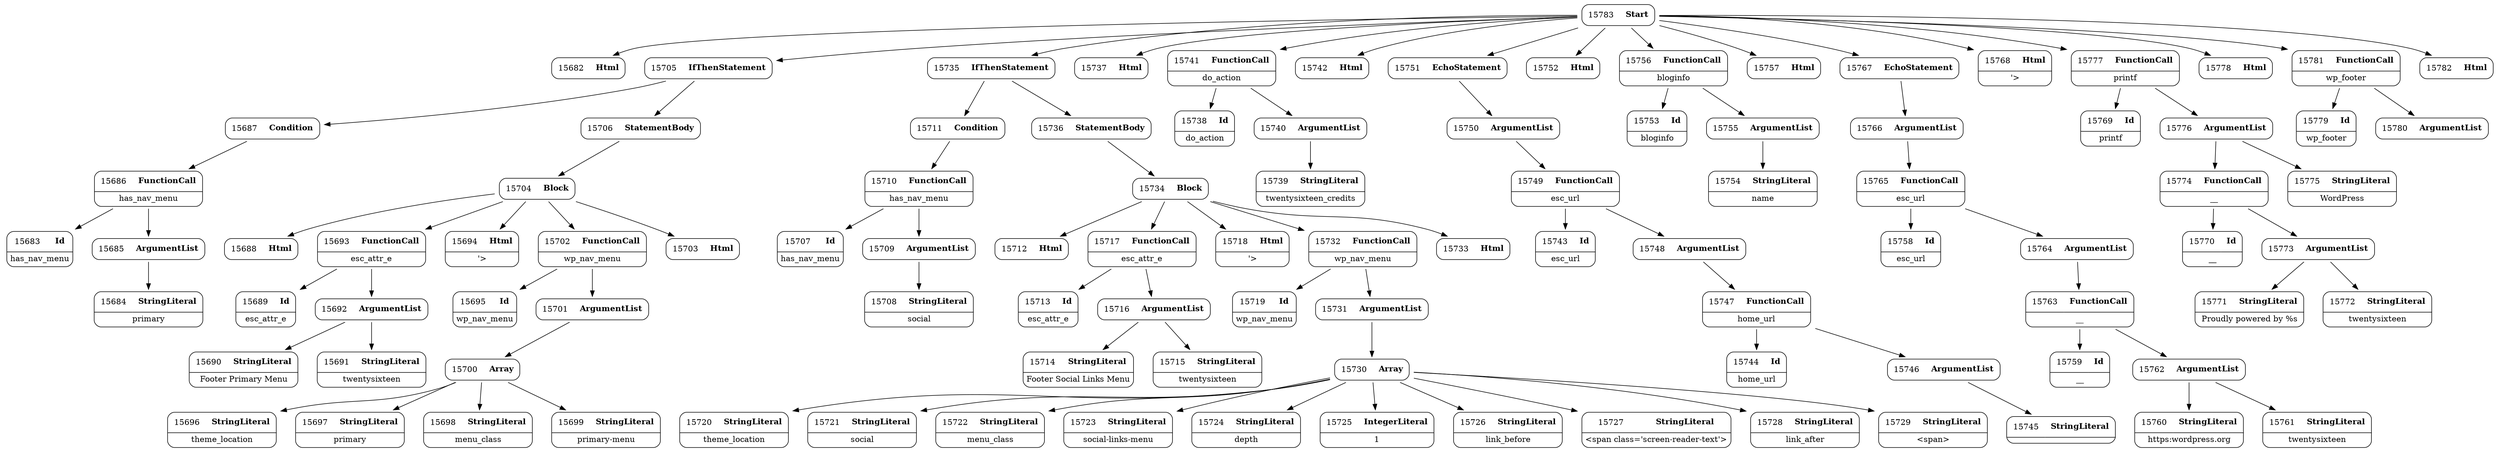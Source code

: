 digraph ast {
node [shape=none];
15682 [label=<<TABLE border='1' cellspacing='0' cellpadding='10' style='rounded' ><TR><TD border='0'>15682</TD><TD border='0'><B>Html</B></TD></TR></TABLE>>];
15683 [label=<<TABLE border='1' cellspacing='0' cellpadding='10' style='rounded' ><TR><TD border='0'>15683</TD><TD border='0'><B>Id</B></TD></TR><HR/><TR><TD border='0' cellpadding='5' colspan='2'>has_nav_menu</TD></TR></TABLE>>];
15684 [label=<<TABLE border='1' cellspacing='0' cellpadding='10' style='rounded' ><TR><TD border='0'>15684</TD><TD border='0'><B>StringLiteral</B></TD></TR><HR/><TR><TD border='0' cellpadding='5' colspan='2'>primary</TD></TR></TABLE>>];
15685 [label=<<TABLE border='1' cellspacing='0' cellpadding='10' style='rounded' ><TR><TD border='0'>15685</TD><TD border='0'><B>ArgumentList</B></TD></TR></TABLE>>];
15685 -> 15684 [weight=2];
15686 [label=<<TABLE border='1' cellspacing='0' cellpadding='10' style='rounded' ><TR><TD border='0'>15686</TD><TD border='0'><B>FunctionCall</B></TD></TR><HR/><TR><TD border='0' cellpadding='5' colspan='2'>has_nav_menu</TD></TR></TABLE>>];
15686 -> 15683 [weight=2];
15686 -> 15685 [weight=2];
15687 [label=<<TABLE border='1' cellspacing='0' cellpadding='10' style='rounded' ><TR><TD border='0'>15687</TD><TD border='0'><B>Condition</B></TD></TR></TABLE>>];
15687 -> 15686 [weight=2];
15688 [label=<<TABLE border='1' cellspacing='0' cellpadding='10' style='rounded' ><TR><TD border='0'>15688</TD><TD border='0'><B>Html</B></TD></TR></TABLE>>];
15689 [label=<<TABLE border='1' cellspacing='0' cellpadding='10' style='rounded' ><TR><TD border='0'>15689</TD><TD border='0'><B>Id</B></TD></TR><HR/><TR><TD border='0' cellpadding='5' colspan='2'>esc_attr_e</TD></TR></TABLE>>];
15690 [label=<<TABLE border='1' cellspacing='0' cellpadding='10' style='rounded' ><TR><TD border='0'>15690</TD><TD border='0'><B>StringLiteral</B></TD></TR><HR/><TR><TD border='0' cellpadding='5' colspan='2'>Footer Primary Menu</TD></TR></TABLE>>];
15691 [label=<<TABLE border='1' cellspacing='0' cellpadding='10' style='rounded' ><TR><TD border='0'>15691</TD><TD border='0'><B>StringLiteral</B></TD></TR><HR/><TR><TD border='0' cellpadding='5' colspan='2'>twentysixteen</TD></TR></TABLE>>];
15692 [label=<<TABLE border='1' cellspacing='0' cellpadding='10' style='rounded' ><TR><TD border='0'>15692</TD><TD border='0'><B>ArgumentList</B></TD></TR></TABLE>>];
15692 -> 15690 [weight=2];
15692 -> 15691 [weight=2];
15693 [label=<<TABLE border='1' cellspacing='0' cellpadding='10' style='rounded' ><TR><TD border='0'>15693</TD><TD border='0'><B>FunctionCall</B></TD></TR><HR/><TR><TD border='0' cellpadding='5' colspan='2'>esc_attr_e</TD></TR></TABLE>>];
15693 -> 15689 [weight=2];
15693 -> 15692 [weight=2];
15694 [label=<<TABLE border='1' cellspacing='0' cellpadding='10' style='rounded' ><TR><TD border='0'>15694</TD><TD border='0'><B>Html</B></TD></TR><HR/><TR><TD border='0' cellpadding='5' colspan='2'>'&gt;</TD></TR></TABLE>>];
15695 [label=<<TABLE border='1' cellspacing='0' cellpadding='10' style='rounded' ><TR><TD border='0'>15695</TD><TD border='0'><B>Id</B></TD></TR><HR/><TR><TD border='0' cellpadding='5' colspan='2'>wp_nav_menu</TD></TR></TABLE>>];
15696 [label=<<TABLE border='1' cellspacing='0' cellpadding='10' style='rounded' ><TR><TD border='0'>15696</TD><TD border='0'><B>StringLiteral</B></TD></TR><HR/><TR><TD border='0' cellpadding='5' colspan='2'>theme_location</TD></TR></TABLE>>];
15697 [label=<<TABLE border='1' cellspacing='0' cellpadding='10' style='rounded' ><TR><TD border='0'>15697</TD><TD border='0'><B>StringLiteral</B></TD></TR><HR/><TR><TD border='0' cellpadding='5' colspan='2'>primary</TD></TR></TABLE>>];
15698 [label=<<TABLE border='1' cellspacing='0' cellpadding='10' style='rounded' ><TR><TD border='0'>15698</TD><TD border='0'><B>StringLiteral</B></TD></TR><HR/><TR><TD border='0' cellpadding='5' colspan='2'>menu_class</TD></TR></TABLE>>];
15699 [label=<<TABLE border='1' cellspacing='0' cellpadding='10' style='rounded' ><TR><TD border='0'>15699</TD><TD border='0'><B>StringLiteral</B></TD></TR><HR/><TR><TD border='0' cellpadding='5' colspan='2'>primary-menu</TD></TR></TABLE>>];
15700 [label=<<TABLE border='1' cellspacing='0' cellpadding='10' style='rounded' ><TR><TD border='0'>15700</TD><TD border='0'><B>Array</B></TD></TR></TABLE>>];
15700 -> 15696 [weight=2];
15700 -> 15697 [weight=2];
15700 -> 15698 [weight=2];
15700 -> 15699 [weight=2];
15701 [label=<<TABLE border='1' cellspacing='0' cellpadding='10' style='rounded' ><TR><TD border='0'>15701</TD><TD border='0'><B>ArgumentList</B></TD></TR></TABLE>>];
15701 -> 15700 [weight=2];
15702 [label=<<TABLE border='1' cellspacing='0' cellpadding='10' style='rounded' ><TR><TD border='0'>15702</TD><TD border='0'><B>FunctionCall</B></TD></TR><HR/><TR><TD border='0' cellpadding='5' colspan='2'>wp_nav_menu</TD></TR></TABLE>>];
15702 -> 15695 [weight=2];
15702 -> 15701 [weight=2];
15703 [label=<<TABLE border='1' cellspacing='0' cellpadding='10' style='rounded' ><TR><TD border='0'>15703</TD><TD border='0'><B>Html</B></TD></TR></TABLE>>];
15704 [label=<<TABLE border='1' cellspacing='0' cellpadding='10' style='rounded' ><TR><TD border='0'>15704</TD><TD border='0'><B>Block</B></TD></TR></TABLE>>];
15704 -> 15688 [weight=2];
15704 -> 15693 [weight=2];
15704 -> 15694 [weight=2];
15704 -> 15702 [weight=2];
15704 -> 15703 [weight=2];
15705 [label=<<TABLE border='1' cellspacing='0' cellpadding='10' style='rounded' ><TR><TD border='0'>15705</TD><TD border='0'><B>IfThenStatement</B></TD></TR></TABLE>>];
15705 -> 15687 [weight=2];
15705 -> 15706 [weight=2];
15706 [label=<<TABLE border='1' cellspacing='0' cellpadding='10' style='rounded' ><TR><TD border='0'>15706</TD><TD border='0'><B>StatementBody</B></TD></TR></TABLE>>];
15706 -> 15704 [weight=2];
15707 [label=<<TABLE border='1' cellspacing='0' cellpadding='10' style='rounded' ><TR><TD border='0'>15707</TD><TD border='0'><B>Id</B></TD></TR><HR/><TR><TD border='0' cellpadding='5' colspan='2'>has_nav_menu</TD></TR></TABLE>>];
15708 [label=<<TABLE border='1' cellspacing='0' cellpadding='10' style='rounded' ><TR><TD border='0'>15708</TD><TD border='0'><B>StringLiteral</B></TD></TR><HR/><TR><TD border='0' cellpadding='5' colspan='2'>social</TD></TR></TABLE>>];
15709 [label=<<TABLE border='1' cellspacing='0' cellpadding='10' style='rounded' ><TR><TD border='0'>15709</TD><TD border='0'><B>ArgumentList</B></TD></TR></TABLE>>];
15709 -> 15708 [weight=2];
15710 [label=<<TABLE border='1' cellspacing='0' cellpadding='10' style='rounded' ><TR><TD border='0'>15710</TD><TD border='0'><B>FunctionCall</B></TD></TR><HR/><TR><TD border='0' cellpadding='5' colspan='2'>has_nav_menu</TD></TR></TABLE>>];
15710 -> 15707 [weight=2];
15710 -> 15709 [weight=2];
15711 [label=<<TABLE border='1' cellspacing='0' cellpadding='10' style='rounded' ><TR><TD border='0'>15711</TD><TD border='0'><B>Condition</B></TD></TR></TABLE>>];
15711 -> 15710 [weight=2];
15712 [label=<<TABLE border='1' cellspacing='0' cellpadding='10' style='rounded' ><TR><TD border='0'>15712</TD><TD border='0'><B>Html</B></TD></TR></TABLE>>];
15713 [label=<<TABLE border='1' cellspacing='0' cellpadding='10' style='rounded' ><TR><TD border='0'>15713</TD><TD border='0'><B>Id</B></TD></TR><HR/><TR><TD border='0' cellpadding='5' colspan='2'>esc_attr_e</TD></TR></TABLE>>];
15714 [label=<<TABLE border='1' cellspacing='0' cellpadding='10' style='rounded' ><TR><TD border='0'>15714</TD><TD border='0'><B>StringLiteral</B></TD></TR><HR/><TR><TD border='0' cellpadding='5' colspan='2'>Footer Social Links Menu</TD></TR></TABLE>>];
15715 [label=<<TABLE border='1' cellspacing='0' cellpadding='10' style='rounded' ><TR><TD border='0'>15715</TD><TD border='0'><B>StringLiteral</B></TD></TR><HR/><TR><TD border='0' cellpadding='5' colspan='2'>twentysixteen</TD></TR></TABLE>>];
15716 [label=<<TABLE border='1' cellspacing='0' cellpadding='10' style='rounded' ><TR><TD border='0'>15716</TD><TD border='0'><B>ArgumentList</B></TD></TR></TABLE>>];
15716 -> 15714 [weight=2];
15716 -> 15715 [weight=2];
15717 [label=<<TABLE border='1' cellspacing='0' cellpadding='10' style='rounded' ><TR><TD border='0'>15717</TD><TD border='0'><B>FunctionCall</B></TD></TR><HR/><TR><TD border='0' cellpadding='5' colspan='2'>esc_attr_e</TD></TR></TABLE>>];
15717 -> 15713 [weight=2];
15717 -> 15716 [weight=2];
15718 [label=<<TABLE border='1' cellspacing='0' cellpadding='10' style='rounded' ><TR><TD border='0'>15718</TD><TD border='0'><B>Html</B></TD></TR><HR/><TR><TD border='0' cellpadding='5' colspan='2'>'&gt;</TD></TR></TABLE>>];
15719 [label=<<TABLE border='1' cellspacing='0' cellpadding='10' style='rounded' ><TR><TD border='0'>15719</TD><TD border='0'><B>Id</B></TD></TR><HR/><TR><TD border='0' cellpadding='5' colspan='2'>wp_nav_menu</TD></TR></TABLE>>];
15720 [label=<<TABLE border='1' cellspacing='0' cellpadding='10' style='rounded' ><TR><TD border='0'>15720</TD><TD border='0'><B>StringLiteral</B></TD></TR><HR/><TR><TD border='0' cellpadding='5' colspan='2'>theme_location</TD></TR></TABLE>>];
15721 [label=<<TABLE border='1' cellspacing='0' cellpadding='10' style='rounded' ><TR><TD border='0'>15721</TD><TD border='0'><B>StringLiteral</B></TD></TR><HR/><TR><TD border='0' cellpadding='5' colspan='2'>social</TD></TR></TABLE>>];
15722 [label=<<TABLE border='1' cellspacing='0' cellpadding='10' style='rounded' ><TR><TD border='0'>15722</TD><TD border='0'><B>StringLiteral</B></TD></TR><HR/><TR><TD border='0' cellpadding='5' colspan='2'>menu_class</TD></TR></TABLE>>];
15723 [label=<<TABLE border='1' cellspacing='0' cellpadding='10' style='rounded' ><TR><TD border='0'>15723</TD><TD border='0'><B>StringLiteral</B></TD></TR><HR/><TR><TD border='0' cellpadding='5' colspan='2'>social-links-menu</TD></TR></TABLE>>];
15724 [label=<<TABLE border='1' cellspacing='0' cellpadding='10' style='rounded' ><TR><TD border='0'>15724</TD><TD border='0'><B>StringLiteral</B></TD></TR><HR/><TR><TD border='0' cellpadding='5' colspan='2'>depth</TD></TR></TABLE>>];
15725 [label=<<TABLE border='1' cellspacing='0' cellpadding='10' style='rounded' ><TR><TD border='0'>15725</TD><TD border='0'><B>IntegerLiteral</B></TD></TR><HR/><TR><TD border='0' cellpadding='5' colspan='2'>1</TD></TR></TABLE>>];
15726 [label=<<TABLE border='1' cellspacing='0' cellpadding='10' style='rounded' ><TR><TD border='0'>15726</TD><TD border='0'><B>StringLiteral</B></TD></TR><HR/><TR><TD border='0' cellpadding='5' colspan='2'>link_before</TD></TR></TABLE>>];
15727 [label=<<TABLE border='1' cellspacing='0' cellpadding='10' style='rounded' ><TR><TD border='0'>15727</TD><TD border='0'><B>StringLiteral</B></TD></TR><HR/><TR><TD border='0' cellpadding='5' colspan='2'>&lt;span class='screen-reader-text'&gt;</TD></TR></TABLE>>];
15728 [label=<<TABLE border='1' cellspacing='0' cellpadding='10' style='rounded' ><TR><TD border='0'>15728</TD><TD border='0'><B>StringLiteral</B></TD></TR><HR/><TR><TD border='0' cellpadding='5' colspan='2'>link_after</TD></TR></TABLE>>];
15729 [label=<<TABLE border='1' cellspacing='0' cellpadding='10' style='rounded' ><TR><TD border='0'>15729</TD><TD border='0'><B>StringLiteral</B></TD></TR><HR/><TR><TD border='0' cellpadding='5' colspan='2'>&lt;span&gt;</TD></TR></TABLE>>];
15730 [label=<<TABLE border='1' cellspacing='0' cellpadding='10' style='rounded' ><TR><TD border='0'>15730</TD><TD border='0'><B>Array</B></TD></TR></TABLE>>];
15730 -> 15720 [weight=2];
15730 -> 15721 [weight=2];
15730 -> 15722 [weight=2];
15730 -> 15723 [weight=2];
15730 -> 15724 [weight=2];
15730 -> 15725 [weight=2];
15730 -> 15726 [weight=2];
15730 -> 15727 [weight=2];
15730 -> 15728 [weight=2];
15730 -> 15729 [weight=2];
15731 [label=<<TABLE border='1' cellspacing='0' cellpadding='10' style='rounded' ><TR><TD border='0'>15731</TD><TD border='0'><B>ArgumentList</B></TD></TR></TABLE>>];
15731 -> 15730 [weight=2];
15732 [label=<<TABLE border='1' cellspacing='0' cellpadding='10' style='rounded' ><TR><TD border='0'>15732</TD><TD border='0'><B>FunctionCall</B></TD></TR><HR/><TR><TD border='0' cellpadding='5' colspan='2'>wp_nav_menu</TD></TR></TABLE>>];
15732 -> 15719 [weight=2];
15732 -> 15731 [weight=2];
15733 [label=<<TABLE border='1' cellspacing='0' cellpadding='10' style='rounded' ><TR><TD border='0'>15733</TD><TD border='0'><B>Html</B></TD></TR></TABLE>>];
15734 [label=<<TABLE border='1' cellspacing='0' cellpadding='10' style='rounded' ><TR><TD border='0'>15734</TD><TD border='0'><B>Block</B></TD></TR></TABLE>>];
15734 -> 15712 [weight=2];
15734 -> 15717 [weight=2];
15734 -> 15718 [weight=2];
15734 -> 15732 [weight=2];
15734 -> 15733 [weight=2];
15735 [label=<<TABLE border='1' cellspacing='0' cellpadding='10' style='rounded' ><TR><TD border='0'>15735</TD><TD border='0'><B>IfThenStatement</B></TD></TR></TABLE>>];
15735 -> 15711 [weight=2];
15735 -> 15736 [weight=2];
15736 [label=<<TABLE border='1' cellspacing='0' cellpadding='10' style='rounded' ><TR><TD border='0'>15736</TD><TD border='0'><B>StatementBody</B></TD></TR></TABLE>>];
15736 -> 15734 [weight=2];
15737 [label=<<TABLE border='1' cellspacing='0' cellpadding='10' style='rounded' ><TR><TD border='0'>15737</TD><TD border='0'><B>Html</B></TD></TR></TABLE>>];
15738 [label=<<TABLE border='1' cellspacing='0' cellpadding='10' style='rounded' ><TR><TD border='0'>15738</TD><TD border='0'><B>Id</B></TD></TR><HR/><TR><TD border='0' cellpadding='5' colspan='2'>do_action</TD></TR></TABLE>>];
15739 [label=<<TABLE border='1' cellspacing='0' cellpadding='10' style='rounded' ><TR><TD border='0'>15739</TD><TD border='0'><B>StringLiteral</B></TD></TR><HR/><TR><TD border='0' cellpadding='5' colspan='2'>twentysixteen_credits</TD></TR></TABLE>>];
15740 [label=<<TABLE border='1' cellspacing='0' cellpadding='10' style='rounded' ><TR><TD border='0'>15740</TD><TD border='0'><B>ArgumentList</B></TD></TR></TABLE>>];
15740 -> 15739 [weight=2];
15741 [label=<<TABLE border='1' cellspacing='0' cellpadding='10' style='rounded' ><TR><TD border='0'>15741</TD><TD border='0'><B>FunctionCall</B></TD></TR><HR/><TR><TD border='0' cellpadding='5' colspan='2'>do_action</TD></TR></TABLE>>];
15741 -> 15738 [weight=2];
15741 -> 15740 [weight=2];
15742 [label=<<TABLE border='1' cellspacing='0' cellpadding='10' style='rounded' ><TR><TD border='0'>15742</TD><TD border='0'><B>Html</B></TD></TR></TABLE>>];
15743 [label=<<TABLE border='1' cellspacing='0' cellpadding='10' style='rounded' ><TR><TD border='0'>15743</TD><TD border='0'><B>Id</B></TD></TR><HR/><TR><TD border='0' cellpadding='5' colspan='2'>esc_url</TD></TR></TABLE>>];
15744 [label=<<TABLE border='1' cellspacing='0' cellpadding='10' style='rounded' ><TR><TD border='0'>15744</TD><TD border='0'><B>Id</B></TD></TR><HR/><TR><TD border='0' cellpadding='5' colspan='2'>home_url</TD></TR></TABLE>>];
15745 [label=<<TABLE border='1' cellspacing='0' cellpadding='10' style='rounded' ><TR><TD border='0'>15745</TD><TD border='0'><B>StringLiteral</B></TD></TR><HR/><TR><TD border='0' cellpadding='5' colspan='2'></TD></TR></TABLE>>];
15746 [label=<<TABLE border='1' cellspacing='0' cellpadding='10' style='rounded' ><TR><TD border='0'>15746</TD><TD border='0'><B>ArgumentList</B></TD></TR></TABLE>>];
15746 -> 15745 [weight=2];
15747 [label=<<TABLE border='1' cellspacing='0' cellpadding='10' style='rounded' ><TR><TD border='0'>15747</TD><TD border='0'><B>FunctionCall</B></TD></TR><HR/><TR><TD border='0' cellpadding='5' colspan='2'>home_url</TD></TR></TABLE>>];
15747 -> 15744 [weight=2];
15747 -> 15746 [weight=2];
15748 [label=<<TABLE border='1' cellspacing='0' cellpadding='10' style='rounded' ><TR><TD border='0'>15748</TD><TD border='0'><B>ArgumentList</B></TD></TR></TABLE>>];
15748 -> 15747 [weight=2];
15749 [label=<<TABLE border='1' cellspacing='0' cellpadding='10' style='rounded' ><TR><TD border='0'>15749</TD><TD border='0'><B>FunctionCall</B></TD></TR><HR/><TR><TD border='0' cellpadding='5' colspan='2'>esc_url</TD></TR></TABLE>>];
15749 -> 15743 [weight=2];
15749 -> 15748 [weight=2];
15750 [label=<<TABLE border='1' cellspacing='0' cellpadding='10' style='rounded' ><TR><TD border='0'>15750</TD><TD border='0'><B>ArgumentList</B></TD></TR></TABLE>>];
15750 -> 15749 [weight=2];
15751 [label=<<TABLE border='1' cellspacing='0' cellpadding='10' style='rounded' ><TR><TD border='0'>15751</TD><TD border='0'><B>EchoStatement</B></TD></TR></TABLE>>];
15751 -> 15750 [weight=2];
15752 [label=<<TABLE border='1' cellspacing='0' cellpadding='10' style='rounded' ><TR><TD border='0'>15752</TD><TD border='0'><B>Html</B></TD></TR></TABLE>>];
15753 [label=<<TABLE border='1' cellspacing='0' cellpadding='10' style='rounded' ><TR><TD border='0'>15753</TD><TD border='0'><B>Id</B></TD></TR><HR/><TR><TD border='0' cellpadding='5' colspan='2'>bloginfo</TD></TR></TABLE>>];
15754 [label=<<TABLE border='1' cellspacing='0' cellpadding='10' style='rounded' ><TR><TD border='0'>15754</TD><TD border='0'><B>StringLiteral</B></TD></TR><HR/><TR><TD border='0' cellpadding='5' colspan='2'>name</TD></TR></TABLE>>];
15755 [label=<<TABLE border='1' cellspacing='0' cellpadding='10' style='rounded' ><TR><TD border='0'>15755</TD><TD border='0'><B>ArgumentList</B></TD></TR></TABLE>>];
15755 -> 15754 [weight=2];
15756 [label=<<TABLE border='1' cellspacing='0' cellpadding='10' style='rounded' ><TR><TD border='0'>15756</TD><TD border='0'><B>FunctionCall</B></TD></TR><HR/><TR><TD border='0' cellpadding='5' colspan='2'>bloginfo</TD></TR></TABLE>>];
15756 -> 15753 [weight=2];
15756 -> 15755 [weight=2];
15757 [label=<<TABLE border='1' cellspacing='0' cellpadding='10' style='rounded' ><TR><TD border='0'>15757</TD><TD border='0'><B>Html</B></TD></TR></TABLE>>];
15758 [label=<<TABLE border='1' cellspacing='0' cellpadding='10' style='rounded' ><TR><TD border='0'>15758</TD><TD border='0'><B>Id</B></TD></TR><HR/><TR><TD border='0' cellpadding='5' colspan='2'>esc_url</TD></TR></TABLE>>];
15759 [label=<<TABLE border='1' cellspacing='0' cellpadding='10' style='rounded' ><TR><TD border='0'>15759</TD><TD border='0'><B>Id</B></TD></TR><HR/><TR><TD border='0' cellpadding='5' colspan='2'>__</TD></TR></TABLE>>];
15760 [label=<<TABLE border='1' cellspacing='0' cellpadding='10' style='rounded' ><TR><TD border='0'>15760</TD><TD border='0'><B>StringLiteral</B></TD></TR><HR/><TR><TD border='0' cellpadding='5' colspan='2'>https:wordpress.org</TD></TR></TABLE>>];
15761 [label=<<TABLE border='1' cellspacing='0' cellpadding='10' style='rounded' ><TR><TD border='0'>15761</TD><TD border='0'><B>StringLiteral</B></TD></TR><HR/><TR><TD border='0' cellpadding='5' colspan='2'>twentysixteen</TD></TR></TABLE>>];
15762 [label=<<TABLE border='1' cellspacing='0' cellpadding='10' style='rounded' ><TR><TD border='0'>15762</TD><TD border='0'><B>ArgumentList</B></TD></TR></TABLE>>];
15762 -> 15760 [weight=2];
15762 -> 15761 [weight=2];
15763 [label=<<TABLE border='1' cellspacing='0' cellpadding='10' style='rounded' ><TR><TD border='0'>15763</TD><TD border='0'><B>FunctionCall</B></TD></TR><HR/><TR><TD border='0' cellpadding='5' colspan='2'>__</TD></TR></TABLE>>];
15763 -> 15759 [weight=2];
15763 -> 15762 [weight=2];
15764 [label=<<TABLE border='1' cellspacing='0' cellpadding='10' style='rounded' ><TR><TD border='0'>15764</TD><TD border='0'><B>ArgumentList</B></TD></TR></TABLE>>];
15764 -> 15763 [weight=2];
15765 [label=<<TABLE border='1' cellspacing='0' cellpadding='10' style='rounded' ><TR><TD border='0'>15765</TD><TD border='0'><B>FunctionCall</B></TD></TR><HR/><TR><TD border='0' cellpadding='5' colspan='2'>esc_url</TD></TR></TABLE>>];
15765 -> 15758 [weight=2];
15765 -> 15764 [weight=2];
15766 [label=<<TABLE border='1' cellspacing='0' cellpadding='10' style='rounded' ><TR><TD border='0'>15766</TD><TD border='0'><B>ArgumentList</B></TD></TR></TABLE>>];
15766 -> 15765 [weight=2];
15767 [label=<<TABLE border='1' cellspacing='0' cellpadding='10' style='rounded' ><TR><TD border='0'>15767</TD><TD border='0'><B>EchoStatement</B></TD></TR></TABLE>>];
15767 -> 15766 [weight=2];
15768 [label=<<TABLE border='1' cellspacing='0' cellpadding='10' style='rounded' ><TR><TD border='0'>15768</TD><TD border='0'><B>Html</B></TD></TR><HR/><TR><TD border='0' cellpadding='5' colspan='2'>'&gt;</TD></TR></TABLE>>];
15769 [label=<<TABLE border='1' cellspacing='0' cellpadding='10' style='rounded' ><TR><TD border='0'>15769</TD><TD border='0'><B>Id</B></TD></TR><HR/><TR><TD border='0' cellpadding='5' colspan='2'>printf</TD></TR></TABLE>>];
15770 [label=<<TABLE border='1' cellspacing='0' cellpadding='10' style='rounded' ><TR><TD border='0'>15770</TD><TD border='0'><B>Id</B></TD></TR><HR/><TR><TD border='0' cellpadding='5' colspan='2'>__</TD></TR></TABLE>>];
15771 [label=<<TABLE border='1' cellspacing='0' cellpadding='10' style='rounded' ><TR><TD border='0'>15771</TD><TD border='0'><B>StringLiteral</B></TD></TR><HR/><TR><TD border='0' cellpadding='5' colspan='2'>Proudly powered by %s</TD></TR></TABLE>>];
15772 [label=<<TABLE border='1' cellspacing='0' cellpadding='10' style='rounded' ><TR><TD border='0'>15772</TD><TD border='0'><B>StringLiteral</B></TD></TR><HR/><TR><TD border='0' cellpadding='5' colspan='2'>twentysixteen</TD></TR></TABLE>>];
15773 [label=<<TABLE border='1' cellspacing='0' cellpadding='10' style='rounded' ><TR><TD border='0'>15773</TD><TD border='0'><B>ArgumentList</B></TD></TR></TABLE>>];
15773 -> 15771 [weight=2];
15773 -> 15772 [weight=2];
15774 [label=<<TABLE border='1' cellspacing='0' cellpadding='10' style='rounded' ><TR><TD border='0'>15774</TD><TD border='0'><B>FunctionCall</B></TD></TR><HR/><TR><TD border='0' cellpadding='5' colspan='2'>__</TD></TR></TABLE>>];
15774 -> 15770 [weight=2];
15774 -> 15773 [weight=2];
15775 [label=<<TABLE border='1' cellspacing='0' cellpadding='10' style='rounded' ><TR><TD border='0'>15775</TD><TD border='0'><B>StringLiteral</B></TD></TR><HR/><TR><TD border='0' cellpadding='5' colspan='2'>WordPress</TD></TR></TABLE>>];
15776 [label=<<TABLE border='1' cellspacing='0' cellpadding='10' style='rounded' ><TR><TD border='0'>15776</TD><TD border='0'><B>ArgumentList</B></TD></TR></TABLE>>];
15776 -> 15774 [weight=2];
15776 -> 15775 [weight=2];
15777 [label=<<TABLE border='1' cellspacing='0' cellpadding='10' style='rounded' ><TR><TD border='0'>15777</TD><TD border='0'><B>FunctionCall</B></TD></TR><HR/><TR><TD border='0' cellpadding='5' colspan='2'>printf</TD></TR></TABLE>>];
15777 -> 15769 [weight=2];
15777 -> 15776 [weight=2];
15778 [label=<<TABLE border='1' cellspacing='0' cellpadding='10' style='rounded' ><TR><TD border='0'>15778</TD><TD border='0'><B>Html</B></TD></TR></TABLE>>];
15779 [label=<<TABLE border='1' cellspacing='0' cellpadding='10' style='rounded' ><TR><TD border='0'>15779</TD><TD border='0'><B>Id</B></TD></TR><HR/><TR><TD border='0' cellpadding='5' colspan='2'>wp_footer</TD></TR></TABLE>>];
15780 [label=<<TABLE border='1' cellspacing='0' cellpadding='10' style='rounded' ><TR><TD border='0'>15780</TD><TD border='0'><B>ArgumentList</B></TD></TR></TABLE>>];
15781 [label=<<TABLE border='1' cellspacing='0' cellpadding='10' style='rounded' ><TR><TD border='0'>15781</TD><TD border='0'><B>FunctionCall</B></TD></TR><HR/><TR><TD border='0' cellpadding='5' colspan='2'>wp_footer</TD></TR></TABLE>>];
15781 -> 15779 [weight=2];
15781 -> 15780 [weight=2];
15782 [label=<<TABLE border='1' cellspacing='0' cellpadding='10' style='rounded' ><TR><TD border='0'>15782</TD><TD border='0'><B>Html</B></TD></TR></TABLE>>];
15783 [label=<<TABLE border='1' cellspacing='0' cellpadding='10' style='rounded' ><TR><TD border='0'>15783</TD><TD border='0'><B>Start</B></TD></TR></TABLE>>];
15783 -> 15682 [weight=2];
15783 -> 15705 [weight=2];
15783 -> 15735 [weight=2];
15783 -> 15737 [weight=2];
15783 -> 15741 [weight=2];
15783 -> 15742 [weight=2];
15783 -> 15751 [weight=2];
15783 -> 15752 [weight=2];
15783 -> 15756 [weight=2];
15783 -> 15757 [weight=2];
15783 -> 15767 [weight=2];
15783 -> 15768 [weight=2];
15783 -> 15777 [weight=2];
15783 -> 15778 [weight=2];
15783 -> 15781 [weight=2];
15783 -> 15782 [weight=2];
}
